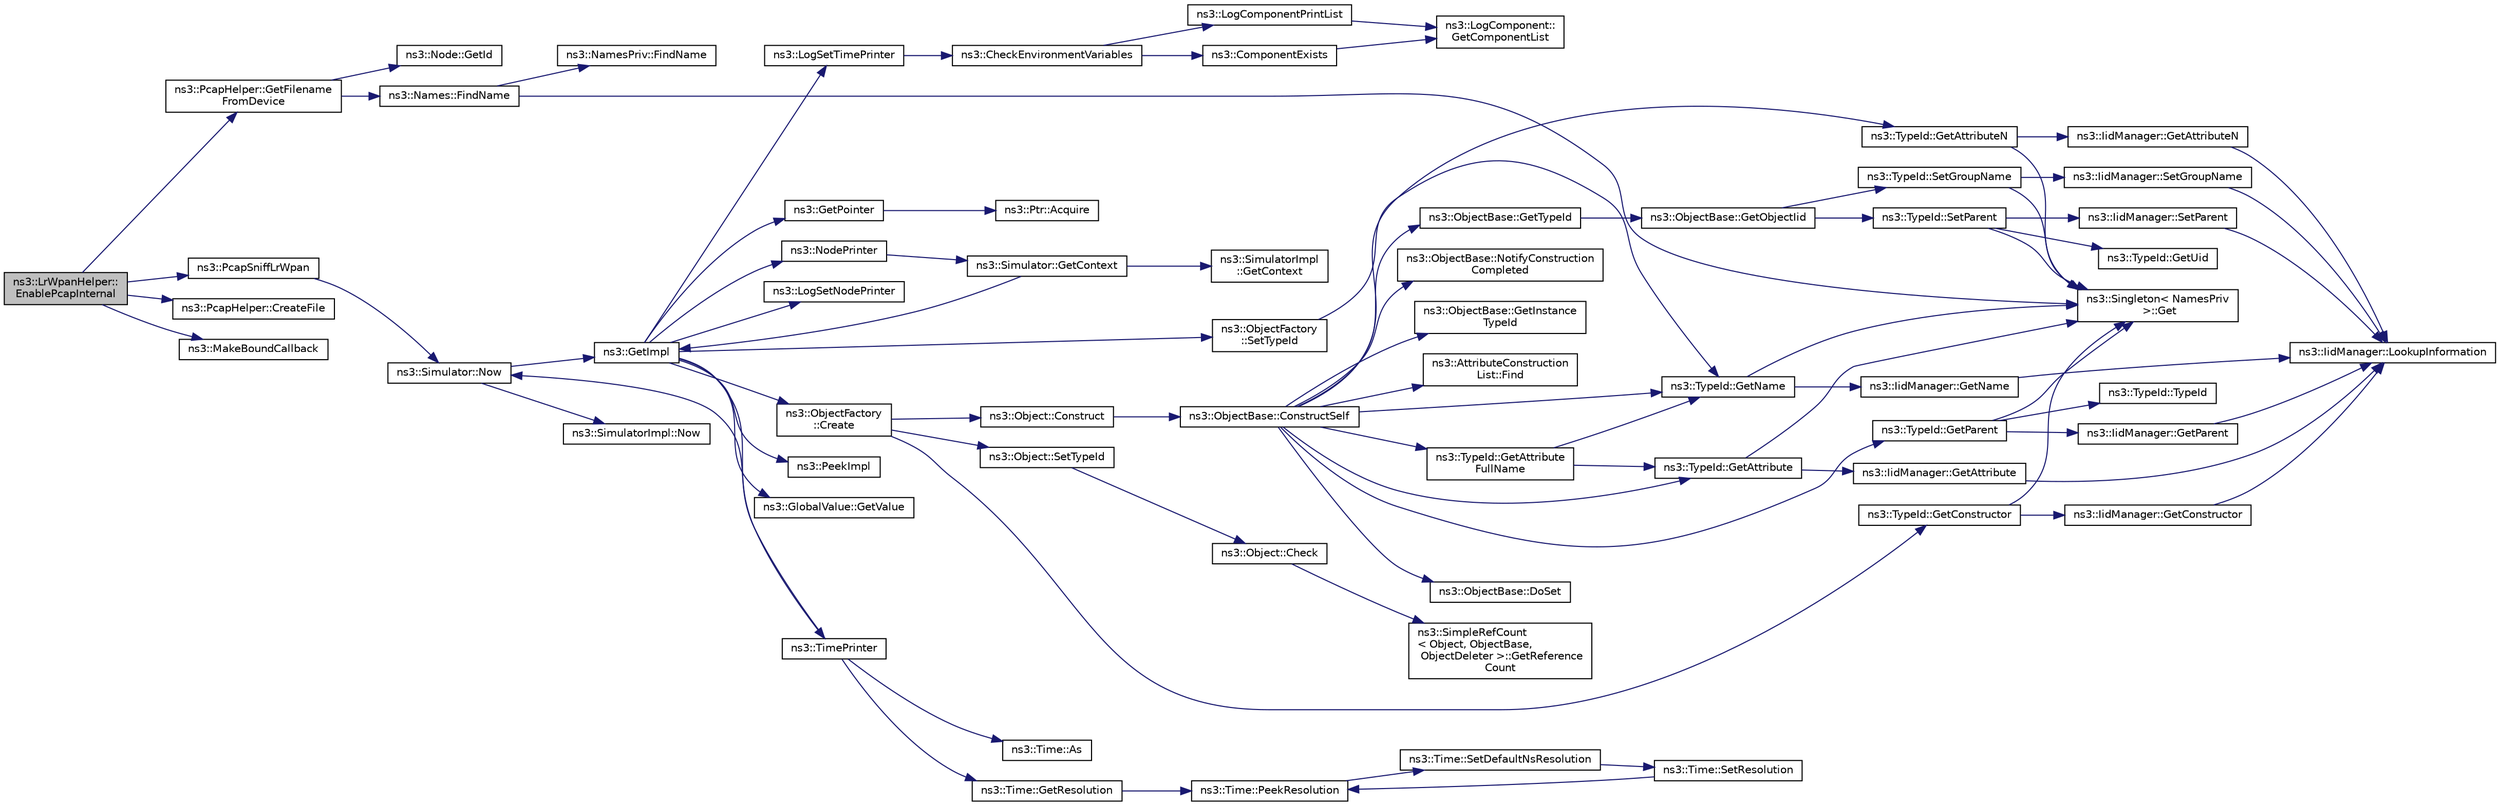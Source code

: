 digraph "ns3::LrWpanHelper::EnablePcapInternal"
{
  edge [fontname="Helvetica",fontsize="10",labelfontname="Helvetica",labelfontsize="10"];
  node [fontname="Helvetica",fontsize="10",shape=record];
  rankdir="LR";
  Node1 [label="ns3::LrWpanHelper::\lEnablePcapInternal",height=0.2,width=0.4,color="black", fillcolor="grey75", style="filled", fontcolor="black"];
  Node1 -> Node2 [color="midnightblue",fontsize="10",style="solid"];
  Node2 [label="ns3::PcapHelper::GetFilename\lFromDevice",height=0.2,width=0.4,color="black", fillcolor="white", style="filled",URL="$de/d23/classns3_1_1PcapHelper.html#a0da71e0938f0074cf08b4167d2e36702",tooltip="Let the pcap helper figure out a reasonable filename to use for a pcap file associated with a device..."];
  Node2 -> Node3 [color="midnightblue",fontsize="10",style="solid"];
  Node3 [label="ns3::Names::FindName",height=0.2,width=0.4,color="black", fillcolor="white", style="filled",URL="$d2/d77/classns3_1_1Names.html#ab9664faf23569aaae64a2d1f65265045",tooltip="Given a pointer to an object, look to see if that object has a name associated with it and..."];
  Node3 -> Node4 [color="midnightblue",fontsize="10",style="solid"];
  Node4 [label="ns3::Singleton\< NamesPriv\l \>::Get",height=0.2,width=0.4,color="black", fillcolor="white", style="filled",URL="$d8/d77/classns3_1_1Singleton.html#a80a2cd3c25a27ea72add7a9f7a141ffa"];
  Node3 -> Node5 [color="midnightblue",fontsize="10",style="solid"];
  Node5 [label="ns3::NamesPriv::FindName",height=0.2,width=0.4,color="black", fillcolor="white", style="filled",URL="$d8/d30/classns3_1_1NamesPriv.html#a7fbc3ac7b8924c08d86ddc79d96385fa",tooltip="Given a pointer to an object, look to see if that object has a name associated with it and..."];
  Node2 -> Node6 [color="midnightblue",fontsize="10",style="solid"];
  Node6 [label="ns3::Node::GetId",height=0.2,width=0.4,color="black", fillcolor="white", style="filled",URL="$dd/ded/classns3_1_1Node.html#aaf49b64a843565ce3812326313b370ac"];
  Node1 -> Node7 [color="midnightblue",fontsize="10",style="solid"];
  Node7 [label="ns3::PcapHelper::CreateFile",height=0.2,width=0.4,color="black", fillcolor="white", style="filled",URL="$de/d23/classns3_1_1PcapHelper.html#a216e4a2ee6d533fd71aacab300c1d786",tooltip="Create and initialize a pcap file. "];
  Node1 -> Node8 [color="midnightblue",fontsize="10",style="solid"];
  Node8 [label="ns3::MakeBoundCallback",height=0.2,width=0.4,color="black", fillcolor="white", style="filled",URL="$de/d40/group__makeboundcallback.html#ga1725d6362e6065faa0709f7c93f8d770"];
  Node1 -> Node9 [color="midnightblue",fontsize="10",style="solid"];
  Node9 [label="ns3::PcapSniffLrWpan",height=0.2,width=0.4,color="black", fillcolor="white", style="filled",URL="$d7/d2e/namespacens3.html#a8f59f912ed9764503e17291c29780cbf",tooltip="Write a packet in a PCAP file. "];
  Node9 -> Node10 [color="midnightblue",fontsize="10",style="solid"];
  Node10 [label="ns3::Simulator::Now",height=0.2,width=0.4,color="black", fillcolor="white", style="filled",URL="$d7/deb/classns3_1_1Simulator.html#ac3178fa975b419f7875e7105be122800"];
  Node10 -> Node11 [color="midnightblue",fontsize="10",style="solid"];
  Node11 [label="ns3::GetImpl",height=0.2,width=0.4,color="black", fillcolor="white", style="filled",URL="$d4/d8b/group__simulator.html#ga42eb4eddad41528d4d99794a3dae3fd0",tooltip="Get the SimulatorImpl singleton. "];
  Node11 -> Node12 [color="midnightblue",fontsize="10",style="solid"];
  Node12 [label="ns3::PeekImpl",height=0.2,width=0.4,color="black", fillcolor="white", style="filled",URL="$d4/d8b/group__simulator.html#ga233c5c38de117e4e4a5a9cd168694792",tooltip="Get the static SimulatorImpl instance. "];
  Node11 -> Node13 [color="midnightblue",fontsize="10",style="solid"];
  Node13 [label="ns3::GlobalValue::GetValue",height=0.2,width=0.4,color="black", fillcolor="white", style="filled",URL="$dc/d02/classns3_1_1GlobalValue.html#aa33773cb952ba3c285a03ae2c4769b84"];
  Node11 -> Node14 [color="midnightblue",fontsize="10",style="solid"];
  Node14 [label="ns3::ObjectFactory\l::SetTypeId",height=0.2,width=0.4,color="black", fillcolor="white", style="filled",URL="$d5/d0d/classns3_1_1ObjectFactory.html#a77dcd099064038a1eb7a6b8251229ec3"];
  Node14 -> Node15 [color="midnightblue",fontsize="10",style="solid"];
  Node15 [label="ns3::TypeId::GetName",height=0.2,width=0.4,color="black", fillcolor="white", style="filled",URL="$d6/d11/classns3_1_1TypeId.html#aa3c41c79ae428b3cb396a9c6bb3ef314"];
  Node15 -> Node4 [color="midnightblue",fontsize="10",style="solid"];
  Node15 -> Node16 [color="midnightblue",fontsize="10",style="solid"];
  Node16 [label="ns3::IidManager::GetName",height=0.2,width=0.4,color="black", fillcolor="white", style="filled",URL="$d4/d1c/classns3_1_1IidManager.html#a5d68d0f0f44594dcdec239dbdb5bf53c"];
  Node16 -> Node17 [color="midnightblue",fontsize="10",style="solid"];
  Node17 [label="ns3::IidManager::LookupInformation",height=0.2,width=0.4,color="black", fillcolor="white", style="filled",URL="$d4/d1c/classns3_1_1IidManager.html#a6b1f4ba2815dba27a377e8a8db2384cf"];
  Node11 -> Node18 [color="midnightblue",fontsize="10",style="solid"];
  Node18 [label="ns3::GetPointer",height=0.2,width=0.4,color="black", fillcolor="white", style="filled",URL="$d7/d2e/namespacens3.html#ab4e173cdfd43d17c1a40d5348510a670"];
  Node18 -> Node19 [color="midnightblue",fontsize="10",style="solid"];
  Node19 [label="ns3::Ptr::Acquire",height=0.2,width=0.4,color="black", fillcolor="white", style="filled",URL="$dc/d90/classns3_1_1Ptr.html#a9579b15e8c42dcdff5869d9d987562fb"];
  Node11 -> Node20 [color="midnightblue",fontsize="10",style="solid"];
  Node20 [label="ns3::ObjectFactory\l::Create",height=0.2,width=0.4,color="black", fillcolor="white", style="filled",URL="$d5/d0d/classns3_1_1ObjectFactory.html#a18152e93f0a6fe184ed7300cb31e9896"];
  Node20 -> Node21 [color="midnightblue",fontsize="10",style="solid"];
  Node21 [label="ns3::TypeId::GetConstructor",height=0.2,width=0.4,color="black", fillcolor="white", style="filled",URL="$d6/d11/classns3_1_1TypeId.html#ad9b0bc71ee7593a1ff23ff8d53938e95"];
  Node21 -> Node4 [color="midnightblue",fontsize="10",style="solid"];
  Node21 -> Node22 [color="midnightblue",fontsize="10",style="solid"];
  Node22 [label="ns3::IidManager::GetConstructor",height=0.2,width=0.4,color="black", fillcolor="white", style="filled",URL="$d4/d1c/classns3_1_1IidManager.html#ab10b30abe7efc5456b7930aab8638280"];
  Node22 -> Node17 [color="midnightblue",fontsize="10",style="solid"];
  Node20 -> Node23 [color="midnightblue",fontsize="10",style="solid"];
  Node23 [label="ns3::Object::SetTypeId",height=0.2,width=0.4,color="black", fillcolor="white", style="filled",URL="$d9/d77/classns3_1_1Object.html#a19b1ebd8ec8fe404845e665880a6c5ad"];
  Node23 -> Node24 [color="midnightblue",fontsize="10",style="solid"];
  Node24 [label="ns3::Object::Check",height=0.2,width=0.4,color="black", fillcolor="white", style="filled",URL="$d9/d77/classns3_1_1Object.html#a7e7f89fb0a81d0189cbcacee64b67e4e"];
  Node24 -> Node25 [color="midnightblue",fontsize="10",style="solid"];
  Node25 [label="ns3::SimpleRefCount\l\< Object, ObjectBase,\l ObjectDeleter \>::GetReference\lCount",height=0.2,width=0.4,color="black", fillcolor="white", style="filled",URL="$da/da1/classns3_1_1SimpleRefCount.html#a05378396c93bcc7d6bf78a9ee9ae9cca"];
  Node20 -> Node26 [color="midnightblue",fontsize="10",style="solid"];
  Node26 [label="ns3::Object::Construct",height=0.2,width=0.4,color="black", fillcolor="white", style="filled",URL="$d9/d77/classns3_1_1Object.html#a636e8411dc5228771f45c9b805d348fa"];
  Node26 -> Node27 [color="midnightblue",fontsize="10",style="solid"];
  Node27 [label="ns3::ObjectBase::ConstructSelf",height=0.2,width=0.4,color="black", fillcolor="white", style="filled",URL="$d2/dac/classns3_1_1ObjectBase.html#a5cda18dec6d0744cb652a3ed60056958"];
  Node27 -> Node28 [color="midnightblue",fontsize="10",style="solid"];
  Node28 [label="ns3::ObjectBase::GetInstance\lTypeId",height=0.2,width=0.4,color="black", fillcolor="white", style="filled",URL="$d2/dac/classns3_1_1ObjectBase.html#abe5b43a6f5b99a92a4c3122db31f06fb"];
  Node27 -> Node15 [color="midnightblue",fontsize="10",style="solid"];
  Node27 -> Node29 [color="midnightblue",fontsize="10",style="solid"];
  Node29 [label="ns3::TypeId::GetAttributeN",height=0.2,width=0.4,color="black", fillcolor="white", style="filled",URL="$d6/d11/classns3_1_1TypeId.html#a679c4713f613126a51eb400b345302cb"];
  Node29 -> Node4 [color="midnightblue",fontsize="10",style="solid"];
  Node29 -> Node30 [color="midnightblue",fontsize="10",style="solid"];
  Node30 [label="ns3::IidManager::GetAttributeN",height=0.2,width=0.4,color="black", fillcolor="white", style="filled",URL="$d4/d1c/classns3_1_1IidManager.html#aecf79ed6edb63647774dbfe90cc4f1e2"];
  Node30 -> Node17 [color="midnightblue",fontsize="10",style="solid"];
  Node27 -> Node31 [color="midnightblue",fontsize="10",style="solid"];
  Node31 [label="ns3::TypeId::GetAttribute",height=0.2,width=0.4,color="black", fillcolor="white", style="filled",URL="$d6/d11/classns3_1_1TypeId.html#aa1b746e64e606f94cbedda7cf89788c2"];
  Node31 -> Node4 [color="midnightblue",fontsize="10",style="solid"];
  Node31 -> Node32 [color="midnightblue",fontsize="10",style="solid"];
  Node32 [label="ns3::IidManager::GetAttribute",height=0.2,width=0.4,color="black", fillcolor="white", style="filled",URL="$d4/d1c/classns3_1_1IidManager.html#ae511907e47b48166763e60c583a5a940"];
  Node32 -> Node17 [color="midnightblue",fontsize="10",style="solid"];
  Node27 -> Node33 [color="midnightblue",fontsize="10",style="solid"];
  Node33 [label="ns3::AttributeConstruction\lList::Find",height=0.2,width=0.4,color="black", fillcolor="white", style="filled",URL="$d3/df3/classns3_1_1AttributeConstructionList.html#a22de5cf3e1bcd9dc6c7748fc911811b4"];
  Node27 -> Node34 [color="midnightblue",fontsize="10",style="solid"];
  Node34 [label="ns3::ObjectBase::DoSet",height=0.2,width=0.4,color="black", fillcolor="white", style="filled",URL="$d2/dac/classns3_1_1ObjectBase.html#afe5f2f7b2fabc99aa33f9bb434e3b695"];
  Node27 -> Node35 [color="midnightblue",fontsize="10",style="solid"];
  Node35 [label="ns3::TypeId::GetAttribute\lFullName",height=0.2,width=0.4,color="black", fillcolor="white", style="filled",URL="$d6/d11/classns3_1_1TypeId.html#a1da5483f43630ea65952099fc39944a2"];
  Node35 -> Node31 [color="midnightblue",fontsize="10",style="solid"];
  Node35 -> Node15 [color="midnightblue",fontsize="10",style="solid"];
  Node27 -> Node36 [color="midnightblue",fontsize="10",style="solid"];
  Node36 [label="ns3::TypeId::GetParent",height=0.2,width=0.4,color="black", fillcolor="white", style="filled",URL="$d6/d11/classns3_1_1TypeId.html#ac51f28398d2ef1f9a7790047c43dd22c"];
  Node36 -> Node4 [color="midnightblue",fontsize="10",style="solid"];
  Node36 -> Node37 [color="midnightblue",fontsize="10",style="solid"];
  Node37 [label="ns3::IidManager::GetParent",height=0.2,width=0.4,color="black", fillcolor="white", style="filled",URL="$d4/d1c/classns3_1_1IidManager.html#a504f9d76281bd6149556b1d15e80231d"];
  Node37 -> Node17 [color="midnightblue",fontsize="10",style="solid"];
  Node36 -> Node38 [color="midnightblue",fontsize="10",style="solid"];
  Node38 [label="ns3::TypeId::TypeId",height=0.2,width=0.4,color="black", fillcolor="white", style="filled",URL="$d6/d11/classns3_1_1TypeId.html#ab76e26690f1af4f1cffa6a72245e8928"];
  Node27 -> Node39 [color="midnightblue",fontsize="10",style="solid"];
  Node39 [label="ns3::ObjectBase::GetTypeId",height=0.2,width=0.4,color="black", fillcolor="white", style="filled",URL="$d2/dac/classns3_1_1ObjectBase.html#a2b870298ebceaaeffc9d65e15c022eac"];
  Node39 -> Node40 [color="midnightblue",fontsize="10",style="solid"];
  Node40 [label="ns3::ObjectBase::GetObjectIid",height=0.2,width=0.4,color="black", fillcolor="white", style="filled",URL="$d2/dac/classns3_1_1ObjectBase.html#a4fcfd18844c60f163c5dce52456d111b"];
  Node40 -> Node41 [color="midnightblue",fontsize="10",style="solid"];
  Node41 [label="ns3::TypeId::SetParent",height=0.2,width=0.4,color="black", fillcolor="white", style="filled",URL="$d6/d11/classns3_1_1TypeId.html#abaaca67ab7d2471067e7c275df0f7309"];
  Node41 -> Node42 [color="midnightblue",fontsize="10",style="solid"];
  Node42 [label="ns3::TypeId::GetUid",height=0.2,width=0.4,color="black", fillcolor="white", style="filled",URL="$d6/d11/classns3_1_1TypeId.html#acd3e41de6340d06299f4fd63e2ed8da0"];
  Node41 -> Node4 [color="midnightblue",fontsize="10",style="solid"];
  Node41 -> Node43 [color="midnightblue",fontsize="10",style="solid"];
  Node43 [label="ns3::IidManager::SetParent",height=0.2,width=0.4,color="black", fillcolor="white", style="filled",URL="$d4/d1c/classns3_1_1IidManager.html#a4042931260554c907699367b6811426f"];
  Node43 -> Node17 [color="midnightblue",fontsize="10",style="solid"];
  Node40 -> Node44 [color="midnightblue",fontsize="10",style="solid"];
  Node44 [label="ns3::TypeId::SetGroupName",height=0.2,width=0.4,color="black", fillcolor="white", style="filled",URL="$d6/d11/classns3_1_1TypeId.html#a87ab97caba5bbbd080b4490576f8bb40"];
  Node44 -> Node4 [color="midnightblue",fontsize="10",style="solid"];
  Node44 -> Node45 [color="midnightblue",fontsize="10",style="solid"];
  Node45 [label="ns3::IidManager::SetGroupName",height=0.2,width=0.4,color="black", fillcolor="white", style="filled",URL="$d4/d1c/classns3_1_1IidManager.html#a3bc08ad1c8a26224153caacd2def37de"];
  Node45 -> Node17 [color="midnightblue",fontsize="10",style="solid"];
  Node27 -> Node46 [color="midnightblue",fontsize="10",style="solid"];
  Node46 [label="ns3::ObjectBase::NotifyConstruction\lCompleted",height=0.2,width=0.4,color="black", fillcolor="white", style="filled",URL="$d2/dac/classns3_1_1ObjectBase.html#aa349348317dbdb62a7ee1df89db1eb8b"];
  Node11 -> Node47 [color="midnightblue",fontsize="10",style="solid"];
  Node47 [label="ns3::LogSetTimePrinter",height=0.2,width=0.4,color="black", fillcolor="white", style="filled",URL="$d7/d2e/namespacens3.html#acf6a1749b3febc5a6a5b2b8620138d80"];
  Node47 -> Node48 [color="midnightblue",fontsize="10",style="solid"];
  Node48 [label="ns3::CheckEnvironmentVariables",height=0.2,width=0.4,color="black", fillcolor="white", style="filled",URL="$d8/dff/group__logging.html#gacdc0bdeb2d8a90089d4fb09c4b8569ff"];
  Node48 -> Node49 [color="midnightblue",fontsize="10",style="solid"];
  Node49 [label="ns3::ComponentExists",height=0.2,width=0.4,color="black", fillcolor="white", style="filled",URL="$d8/dff/group__logging.html#gaadcc698770aae684c54dbd1ef4e4b37a"];
  Node49 -> Node50 [color="midnightblue",fontsize="10",style="solid"];
  Node50 [label="ns3::LogComponent::\lGetComponentList",height=0.2,width=0.4,color="black", fillcolor="white", style="filled",URL="$d9/d3f/classns3_1_1LogComponent.html#a63eb2c0fd93c30f9081443c2fd4bffe9"];
  Node48 -> Node51 [color="midnightblue",fontsize="10",style="solid"];
  Node51 [label="ns3::LogComponentPrintList",height=0.2,width=0.4,color="black", fillcolor="white", style="filled",URL="$d7/d2e/namespacens3.html#a5252703c3f8260fd6dc609f1b276e57c"];
  Node51 -> Node50 [color="midnightblue",fontsize="10",style="solid"];
  Node11 -> Node52 [color="midnightblue",fontsize="10",style="solid"];
  Node52 [label="ns3::TimePrinter",height=0.2,width=0.4,color="black", fillcolor="white", style="filled",URL="$d8/dff/group__logging.html#gaaad3642e8247a056cd83001d805b0812"];
  Node52 -> Node53 [color="midnightblue",fontsize="10",style="solid"];
  Node53 [label="ns3::Time::GetResolution",height=0.2,width=0.4,color="black", fillcolor="white", style="filled",URL="$dc/d04/classns3_1_1Time.html#a1444f0f08b5e19f031157609e32fcf98"];
  Node53 -> Node54 [color="midnightblue",fontsize="10",style="solid"];
  Node54 [label="ns3::Time::PeekResolution",height=0.2,width=0.4,color="black", fillcolor="white", style="filled",URL="$dc/d04/classns3_1_1Time.html#a963e53522278fcbdf1ab9f7adbd0f5d6"];
  Node54 -> Node55 [color="midnightblue",fontsize="10",style="solid"];
  Node55 [label="ns3::Time::SetDefaultNsResolution",height=0.2,width=0.4,color="black", fillcolor="white", style="filled",URL="$dc/d04/classns3_1_1Time.html#a6a872e62f71dfa817fef2c549473d980"];
  Node55 -> Node56 [color="midnightblue",fontsize="10",style="solid"];
  Node56 [label="ns3::Time::SetResolution",height=0.2,width=0.4,color="black", fillcolor="white", style="filled",URL="$dc/d04/classns3_1_1Time.html#ac89165ba7715b66017a49c718f4aef09"];
  Node56 -> Node54 [color="midnightblue",fontsize="10",style="solid"];
  Node52 -> Node10 [color="midnightblue",fontsize="10",style="solid"];
  Node52 -> Node57 [color="midnightblue",fontsize="10",style="solid"];
  Node57 [label="ns3::Time::As",height=0.2,width=0.4,color="black", fillcolor="white", style="filled",URL="$dc/d04/classns3_1_1Time.html#a0bb1110638ce9938248bd07865a328ab"];
  Node11 -> Node58 [color="midnightblue",fontsize="10",style="solid"];
  Node58 [label="ns3::LogSetNodePrinter",height=0.2,width=0.4,color="black", fillcolor="white", style="filled",URL="$d7/d2e/namespacens3.html#aa6e659ca357c8309352fa0f146793810"];
  Node11 -> Node59 [color="midnightblue",fontsize="10",style="solid"];
  Node59 [label="ns3::NodePrinter",height=0.2,width=0.4,color="black", fillcolor="white", style="filled",URL="$d8/dff/group__logging.html#gaaffbf70ff3766cd62b8bbd9b140d2a1b"];
  Node59 -> Node60 [color="midnightblue",fontsize="10",style="solid"];
  Node60 [label="ns3::Simulator::GetContext",height=0.2,width=0.4,color="black", fillcolor="white", style="filled",URL="$d7/deb/classns3_1_1Simulator.html#a8514b74ee2c42916b351b33c4a963bb0"];
  Node60 -> Node11 [color="midnightblue",fontsize="10",style="solid"];
  Node60 -> Node61 [color="midnightblue",fontsize="10",style="solid"];
  Node61 [label="ns3::SimulatorImpl\l::GetContext",height=0.2,width=0.4,color="black", fillcolor="white", style="filled",URL="$d2/d19/classns3_1_1SimulatorImpl.html#a8b66270c97766c0adb997e2535648557"];
  Node10 -> Node62 [color="midnightblue",fontsize="10",style="solid"];
  Node62 [label="ns3::SimulatorImpl::Now",height=0.2,width=0.4,color="black", fillcolor="white", style="filled",URL="$d2/d19/classns3_1_1SimulatorImpl.html#aa516c50060846adc6fd316e83ef0797c"];
}
